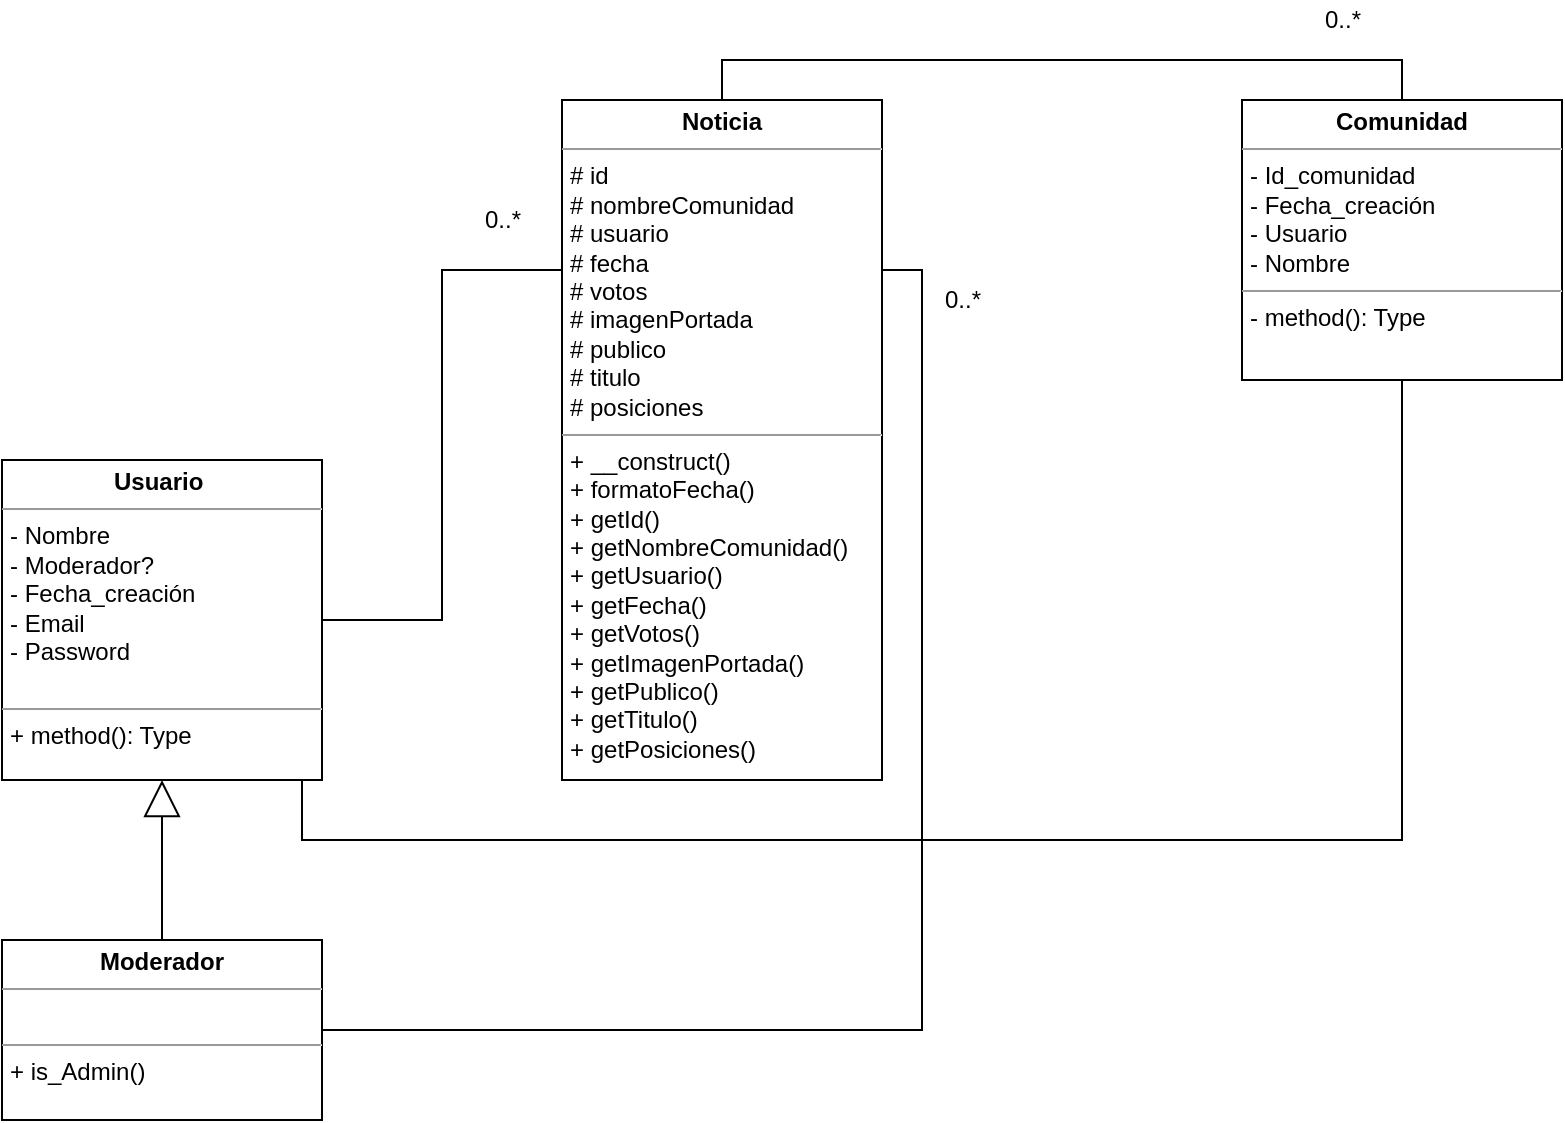 <mxfile version="18.0.7" type="device"><diagram id="lv3ywBKbT9N2fXnmU3tT" name="Page-1"><mxGraphModel dx="1038" dy="1406" grid="1" gridSize="10" guides="1" tooltips="1" connect="1" arrows="1" fold="1" page="1" pageScale="1" pageWidth="1169" pageHeight="827" math="0" shadow="0"><root><mxCell id="0"/><mxCell id="1" parent="0"/><mxCell id="8l9hFgMTIiG5K8207adt-8" style="edgeStyle=orthogonalEdgeStyle;rounded=0;orthogonalLoop=1;jettySize=auto;html=1;exitX=1;exitY=0.25;exitDx=0;exitDy=0;endArrow=none;endFill=0;entryX=1;entryY=0.5;entryDx=0;entryDy=0;" edge="1" parent="1" source="g5az2yuuGOiCnB7iMjqK-8" target="8l9hFgMTIiG5K8207adt-3"><mxGeometry relative="1" as="geometry"><mxPoint x="630" y="260" as="targetPoint"/></mxGeometry></mxCell><mxCell id="g5az2yuuGOiCnB7iMjqK-8" value="&lt;p style=&quot;margin: 0px ; margin-top: 4px ; text-align: center&quot;&gt;&lt;b&gt;Noticia&lt;/b&gt;&lt;/p&gt;&lt;hr size=&quot;1&quot;&gt;&lt;p style=&quot;margin: 0px ; margin-left: 4px&quot;&gt;# id&lt;br&gt;&lt;/p&gt;&lt;p style=&quot;margin: 0px ; margin-left: 4px&quot;&gt;# nombreComunidad&lt;br&gt;&lt;/p&gt;&lt;p style=&quot;margin: 0px ; margin-left: 4px&quot;&gt;# usuario&lt;br&gt;&lt;/p&gt;&lt;p style=&quot;margin: 0px ; margin-left: 4px&quot;&gt;# fecha&lt;br&gt;&lt;/p&gt;&lt;p style=&quot;margin: 0px ; margin-left: 4px&quot;&gt;# votos&lt;br&gt;&lt;/p&gt;&lt;p style=&quot;margin: 0px ; margin-left: 4px&quot;&gt;# imagenPortada&lt;br&gt;&lt;/p&gt;&lt;p style=&quot;margin: 0px ; margin-left: 4px&quot;&gt;# publico&lt;br&gt;&lt;/p&gt;&lt;p style=&quot;margin: 0px ; margin-left: 4px&quot;&gt;# titulo&lt;br&gt;&lt;/p&gt;&lt;p style=&quot;margin: 0px ; margin-left: 4px&quot;&gt;# posiciones&lt;br&gt;&lt;/p&gt;&lt;hr size=&quot;1&quot;&gt;&lt;p style=&quot;margin: 0px ; margin-left: 4px&quot;&gt;+ __construct()&lt;/p&gt;&lt;p style=&quot;margin: 0px ; margin-left: 4px&quot;&gt;+ formatoFecha()&lt;/p&gt;&lt;p style=&quot;margin: 0px ; margin-left: 4px&quot;&gt;+ getId()&lt;/p&gt;&lt;p style=&quot;margin: 0px ; margin-left: 4px&quot;&gt;+ getNombreComunidad()&lt;/p&gt;&lt;p style=&quot;margin: 0px ; margin-left: 4px&quot;&gt;+ getUsuario()&lt;/p&gt;&lt;p style=&quot;margin: 0px ; margin-left: 4px&quot;&gt;+ getFecha()&lt;/p&gt;&lt;p style=&quot;margin: 0px ; margin-left: 4px&quot;&gt;+ getVotos()&lt;/p&gt;&lt;p style=&quot;margin: 0px ; margin-left: 4px&quot;&gt;+ getImagenPortada()&lt;/p&gt;&lt;p style=&quot;margin: 0px ; margin-left: 4px&quot;&gt;+ getPublico()&lt;/p&gt;&lt;p style=&quot;margin: 0px ; margin-left: 4px&quot;&gt;+ getTitulo()&lt;/p&gt;&lt;p style=&quot;margin: 0px ; margin-left: 4px&quot;&gt;+ getPosiciones()&lt;/p&gt;" style="verticalAlign=top;align=left;overflow=fill;fontSize=12;fontFamily=Helvetica;html=1;" parent="1" vertex="1"><mxGeometry x="430" y="-220" width="160" height="340" as="geometry"/></mxCell><mxCell id="8l9hFgMTIiG5K8207adt-11" style="edgeStyle=orthogonalEdgeStyle;rounded=0;orthogonalLoop=1;jettySize=auto;html=1;exitX=0.5;exitY=0;exitDx=0;exitDy=0;entryX=0.5;entryY=0;entryDx=0;entryDy=0;endArrow=none;endFill=0;" edge="1" parent="1" source="8l9hFgMTIiG5K8207adt-1" target="g5az2yuuGOiCnB7iMjqK-8"><mxGeometry relative="1" as="geometry"/></mxCell><mxCell id="8l9hFgMTIiG5K8207adt-1" value="&lt;p style=&quot;margin:0px;margin-top:4px;text-align:center;&quot;&gt;&lt;b&gt;Comunidad&lt;/b&gt;&lt;/p&gt;&lt;hr size=&quot;1&quot;&gt;&lt;p style=&quot;margin:0px;margin-left:4px;&quot;&gt;- Id_comunidad&lt;/p&gt;&lt;p style=&quot;margin:0px;margin-left:4px;&quot;&gt;- Fecha_creación&lt;/p&gt;&lt;p style=&quot;margin:0px;margin-left:4px;&quot;&gt;- Usuario&amp;nbsp;&lt;/p&gt;&lt;p style=&quot;margin:0px;margin-left:4px;&quot;&gt;- Nombre&lt;/p&gt;&lt;hr size=&quot;1&quot;&gt;&lt;p style=&quot;margin:0px;margin-left:4px;&quot;&gt;- method(): Type&lt;/p&gt;" style="verticalAlign=top;align=left;overflow=fill;fontSize=12;fontFamily=Helvetica;html=1;" vertex="1" parent="1"><mxGeometry x="770" y="-220" width="160" height="140" as="geometry"/></mxCell><mxCell id="8l9hFgMTIiG5K8207adt-4" style="edgeStyle=orthogonalEdgeStyle;rounded=0;orthogonalLoop=1;jettySize=auto;html=1;exitX=1;exitY=0.5;exitDx=0;exitDy=0;entryX=0;entryY=0.25;entryDx=0;entryDy=0;endArrow=none;endFill=0;" edge="1" parent="1" source="8l9hFgMTIiG5K8207adt-2" target="g5az2yuuGOiCnB7iMjqK-8"><mxGeometry relative="1" as="geometry"/></mxCell><mxCell id="8l9hFgMTIiG5K8207adt-7" style="edgeStyle=orthogonalEdgeStyle;rounded=0;orthogonalLoop=1;jettySize=auto;html=1;exitX=1;exitY=0.75;exitDx=0;exitDy=0;entryX=0.5;entryY=1;entryDx=0;entryDy=0;endArrow=none;endFill=0;" edge="1" parent="1" source="8l9hFgMTIiG5K8207adt-2" target="8l9hFgMTIiG5K8207adt-1"><mxGeometry relative="1" as="geometry"><Array as="points"><mxPoint x="300" y="150"/><mxPoint x="850" y="150"/></Array></mxGeometry></mxCell><mxCell id="8l9hFgMTIiG5K8207adt-2" value="&lt;p style=&quot;margin:0px;margin-top:4px;text-align:center;&quot;&gt;&lt;b&gt;Usuario&amp;nbsp;&lt;/b&gt;&lt;/p&gt;&lt;hr size=&quot;1&quot;&gt;&lt;p style=&quot;margin:0px;margin-left:4px;&quot;&gt;- Nombre&lt;/p&gt;&lt;p style=&quot;margin:0px;margin-left:4px;&quot;&gt;- Moderador?&lt;/p&gt;&lt;p style=&quot;margin:0px;margin-left:4px;&quot;&gt;- Fecha_creación&lt;/p&gt;&lt;p style=&quot;margin:0px;margin-left:4px;&quot;&gt;- Email&lt;/p&gt;&lt;p style=&quot;margin:0px;margin-left:4px;&quot;&gt;- Password&lt;/p&gt;&lt;p style=&quot;margin:0px;margin-left:4px;&quot;&gt;&lt;br&gt;&lt;/p&gt;&lt;hr size=&quot;1&quot;&gt;&lt;p style=&quot;margin:0px;margin-left:4px;&quot;&gt;+ method(): Type&lt;/p&gt;" style="verticalAlign=top;align=left;overflow=fill;fontSize=12;fontFamily=Helvetica;html=1;" vertex="1" parent="1"><mxGeometry x="150" y="-40" width="160" height="160" as="geometry"/></mxCell><mxCell id="8l9hFgMTIiG5K8207adt-3" value="&lt;p style=&quot;margin:0px;margin-top:4px;text-align:center;&quot;&gt;&lt;b&gt;Moderador&lt;/b&gt;&lt;/p&gt;&lt;hr size=&quot;1&quot;&gt;&lt;p style=&quot;margin:0px;margin-left:4px;&quot;&gt;&lt;br&gt;&lt;/p&gt;&lt;hr size=&quot;1&quot;&gt;&lt;p style=&quot;margin:0px;margin-left:4px;&quot;&gt;+ is_Admin()&lt;/p&gt;" style="verticalAlign=top;align=left;overflow=fill;fontSize=12;fontFamily=Helvetica;html=1;" vertex="1" parent="1"><mxGeometry x="150" y="200" width="160" height="90" as="geometry"/></mxCell><mxCell id="8l9hFgMTIiG5K8207adt-6" value="" style="endArrow=block;endSize=16;endFill=0;html=1;rounded=0;exitX=0.5;exitY=0;exitDx=0;exitDy=0;entryX=0.5;entryY=1;entryDx=0;entryDy=0;" edge="1" parent="1" source="8l9hFgMTIiG5K8207adt-3" target="8l9hFgMTIiG5K8207adt-2"><mxGeometry width="160" relative="1" as="geometry"><mxPoint x="350" y="200" as="sourcePoint"/><mxPoint x="180" y="160" as="targetPoint"/><Array as="points"><mxPoint x="230" y="150"/></Array></mxGeometry></mxCell><mxCell id="8l9hFgMTIiG5K8207adt-9" value="0..*" style="text;html=1;align=center;verticalAlign=middle;resizable=0;points=[];autosize=1;strokeColor=none;fillColor=none;" vertex="1" parent="1"><mxGeometry x="385" y="-170" width="30" height="20" as="geometry"/></mxCell><mxCell id="8l9hFgMTIiG5K8207adt-10" value="0..*" style="text;html=1;align=center;verticalAlign=middle;resizable=0;points=[];autosize=1;strokeColor=none;fillColor=none;" vertex="1" parent="1"><mxGeometry x="615" y="-130" width="30" height="20" as="geometry"/></mxCell><mxCell id="8l9hFgMTIiG5K8207adt-12" value="0..*" style="text;html=1;align=center;verticalAlign=middle;resizable=0;points=[];autosize=1;strokeColor=none;fillColor=none;" vertex="1" parent="1"><mxGeometry x="805" y="-270" width="30" height="20" as="geometry"/></mxCell></root></mxGraphModel></diagram></mxfile>